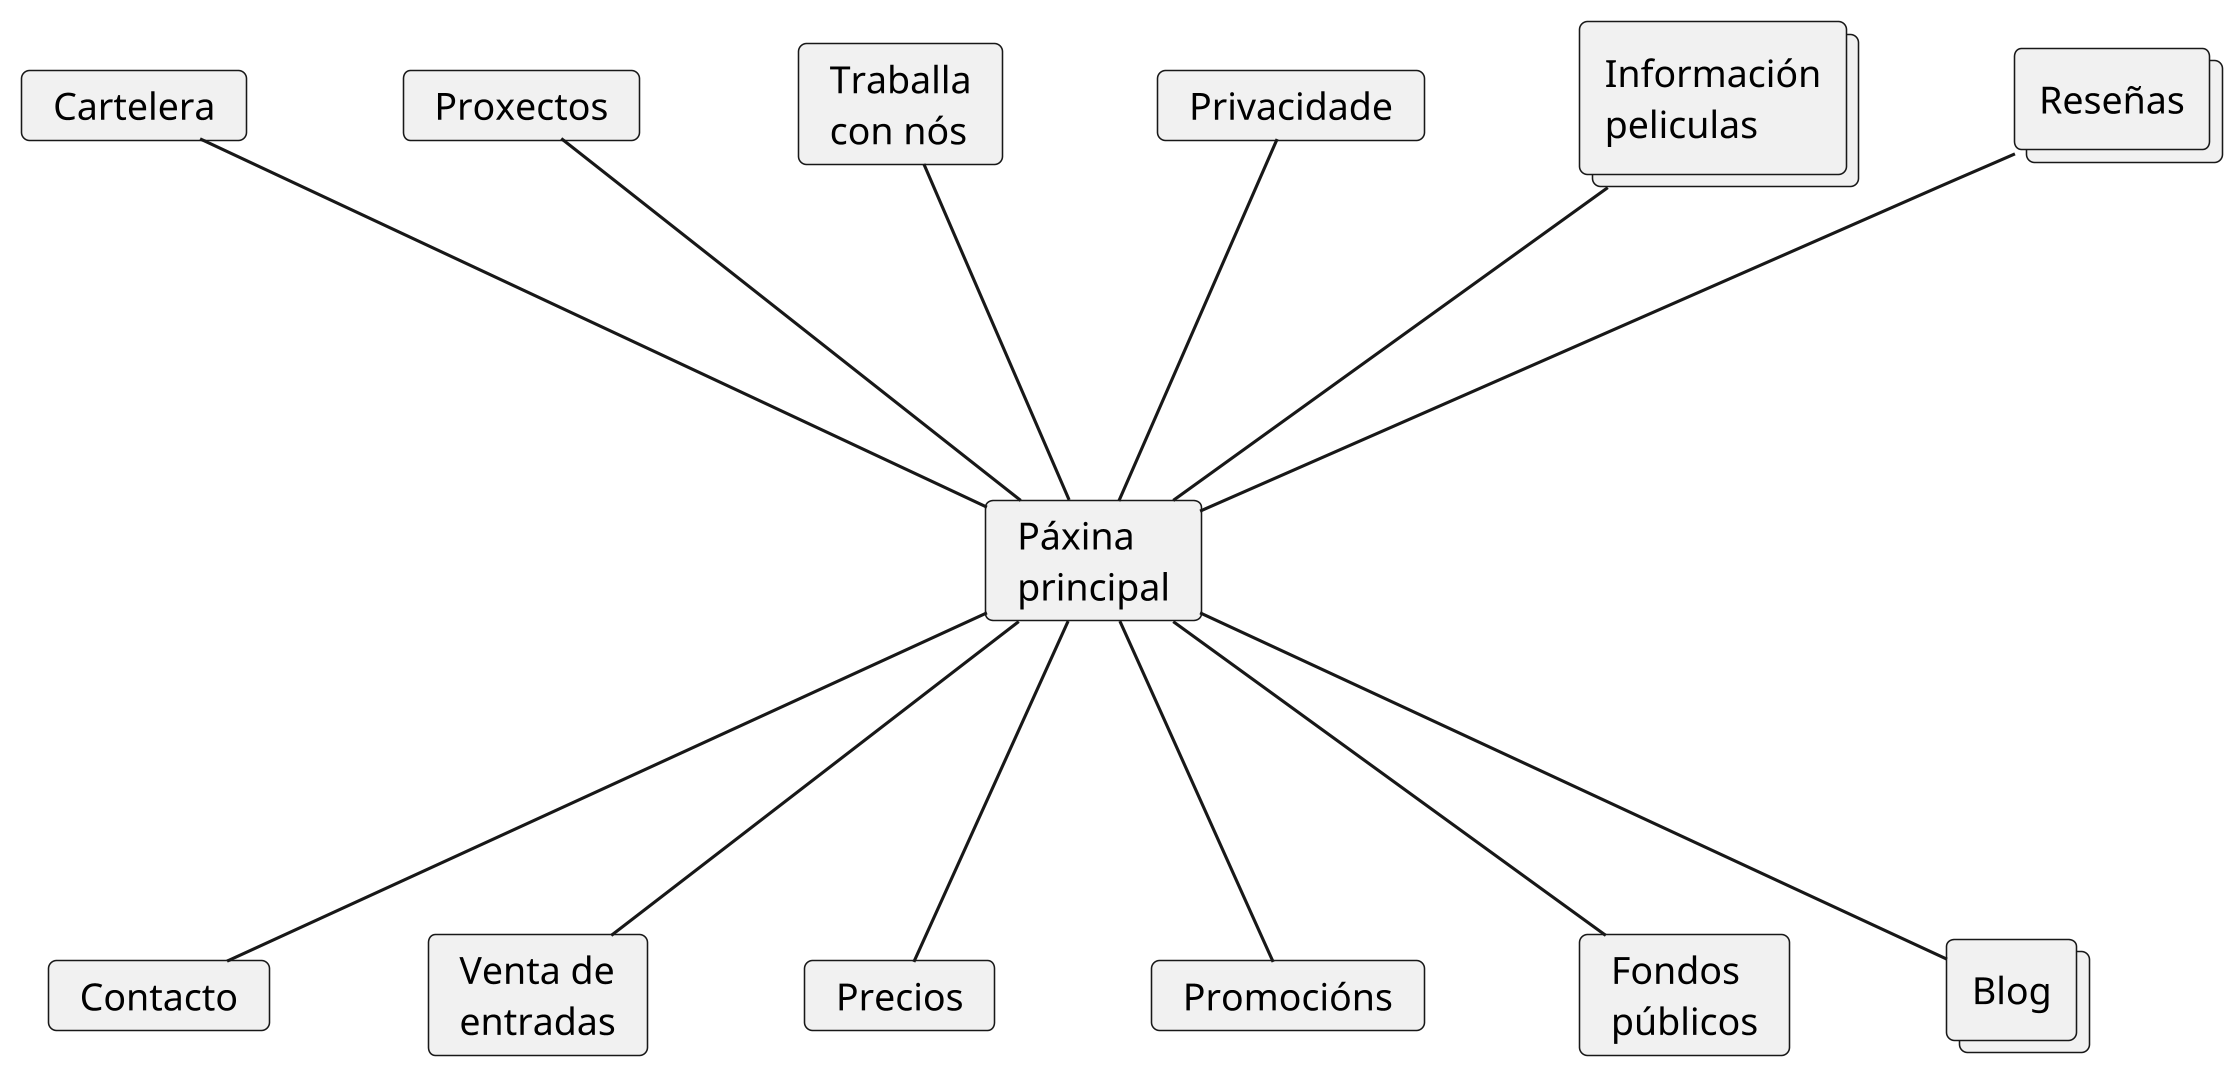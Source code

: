 @startuml
skinparam dpi 300
'skinparam linetype ortho
skinparam nodesep 50
skinparam ranksep 100

skinparam default{
  FontName SF Mono
  FontSize 12
}

card "Páxina\nprincipal" as I

card Cartelera
card Contacto
card "Venta de\nentradas" as Venta
card Precios
card Promocións
card Proxectos
card "Traballa\ncon nós" as Traballa

card Privacidade
card "Fondos\npúblicos" as Fondos

collections "Información\npeliculas" as Peliculas
collections Blog
collections Reseñas

Cartelera -- I
Peliculas -- I
Proxectos -- I
Reseñas -- I
Traballa -- I
Privacidade -- I
I -- Venta
I -- Precios
I -- Promocións
I -- Contacto
I -- Blog
I -- Fondos

@enduml
